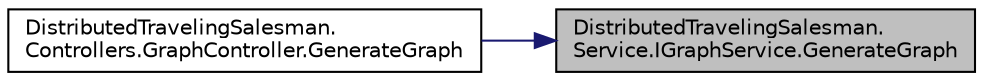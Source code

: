 digraph "DistributedTravelingSalesman.Service.IGraphService.GenerateGraph"
{
 // INTERACTIVE_SVG=YES
 // LATEX_PDF_SIZE
  edge [fontname="Helvetica",fontsize="10",labelfontname="Helvetica",labelfontsize="10"];
  node [fontname="Helvetica",fontsize="10",shape=record];
  rankdir="RL";
  Node1 [label="DistributedTravelingSalesman.\lService.IGraphService.GenerateGraph",height=0.2,width=0.4,color="black", fillcolor="grey75", style="filled", fontcolor="black",tooltip=" "];
  Node1 -> Node2 [dir="back",color="midnightblue",fontsize="10",style="solid",fontname="Helvetica"];
  Node2 [label="DistributedTravelingSalesman.\lControllers.GraphController.GenerateGraph",height=0.2,width=0.4,color="black", fillcolor="white", style="filled",URL="$class_distributed_traveling_salesman_1_1_controllers_1_1_graph_controller.html#a19f1b8b0de431d6a3a7eef1d9ea3de3d",tooltip=" "];
}
